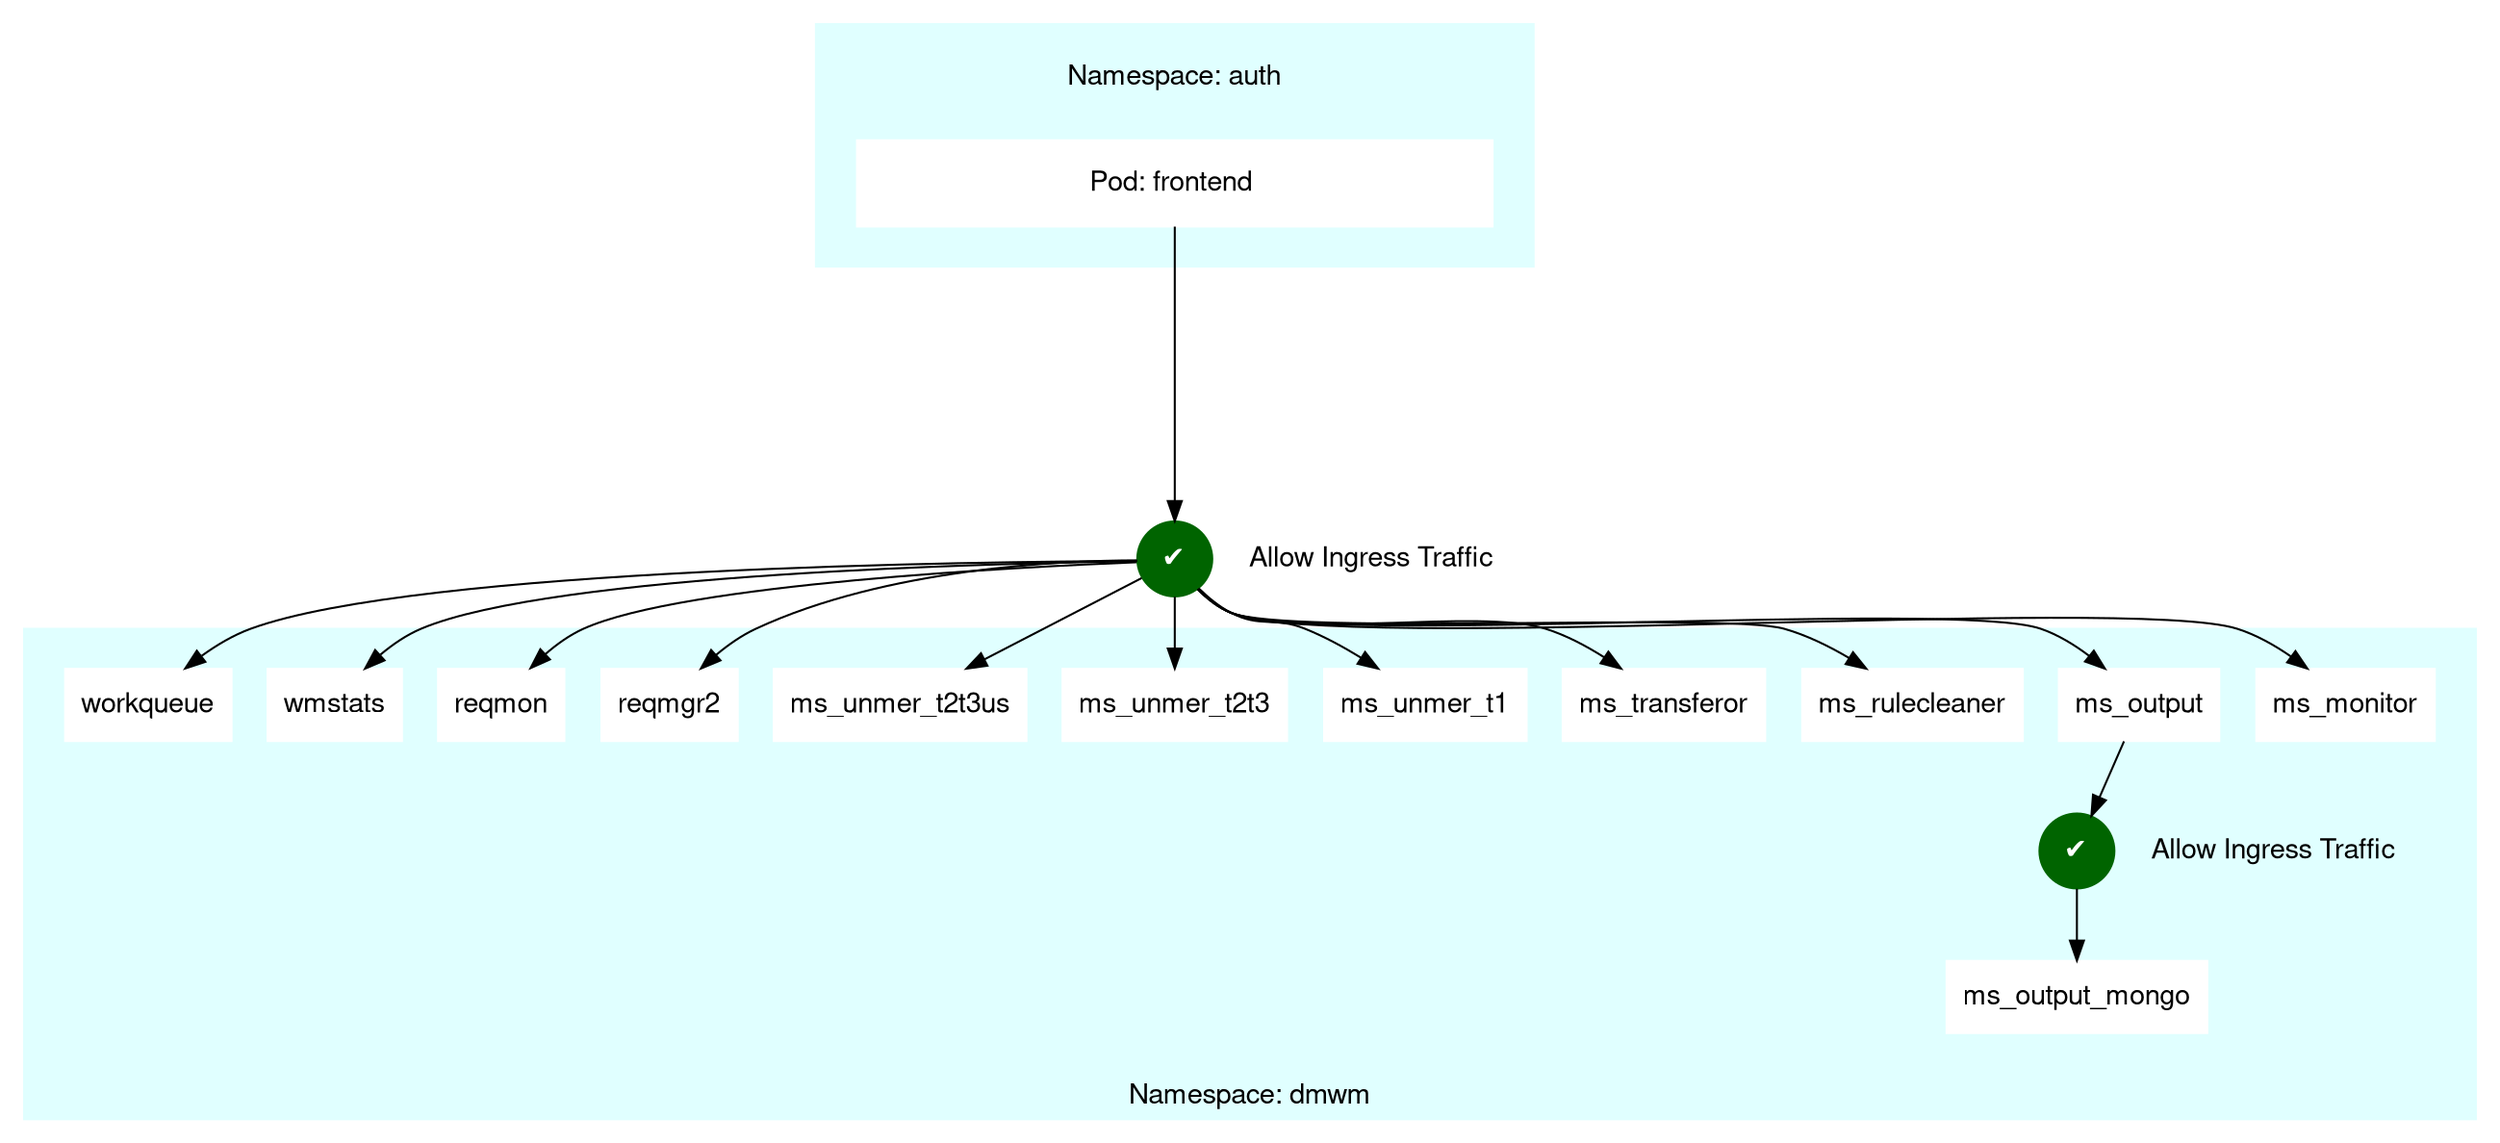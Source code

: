 digraph G {

	fontname="Helvetica,Arial,sans-serif"
	node [fontname="Helvetica,Arial,sans-serif"]
	edge [fontname="Helvetica,Arial,sans-serif"]
    node [shape=box, style=filled, color=white]

	subgraph cluster_0 {
		style=filled;
		color=lightcyan;
		node [style=filled, color=white, shape=box];
		frontend [label="    Pod: frontend     ", margin="1.4,0.2"]
		label = " \nNamespace: auth";
		labeljust="c"
		margin=20;
	}

	subgraph cluster_1 {
	    style=filled;
		color=lightcyan;
		node [style=filled, shape=box];
		label = "Namespace: dmwm";
		labelloc=b;
		labeljust="c"
		margin=20;
		
        ms_monitor[label="ms_monitor", labeljust="c"]
        ms_output[label="ms_output", labeljust="c"]
        ms_rulecleaner[label="ms_rulecleaner", labeljust="c"]
        ms_transferor[label="ms_transferor", labeljust="c"]
        ms_unmer_t1[label="ms_unmer_t1", labeljust="c"]
        ms_unmer_t2t3[label="ms_unmer_t2t3", labeljust="c"]
        ms_unmer_t2t3us[label="ms_unmer_t2t3us", labeljust="c"]
        reqmgr2[label="reqmgr2", labeljust="c"]
        reqmon[label="reqmon", labeljust="c"]
        wmstats[label="wmstats", labeljust="c"]
        workqueue[label="workqueue", labeljust="c"]
		ms_output_mongo[label="ms_output_mongo", labeljust="c"]

		subgraph cluster_5 {
			label=""
			allow_label1[color=lightcyan, margin=0, label="Allow Ingress Traffic"]
			tick1[shape=circle, style=filled, color=darkgreen, fontcolor=white label=<&#10004;>]
		}

	}
	subgraph cluster_4 {
		color=white
		allow_label[color=white, margin=0, label="Allow Ingress Traffic"]
		tick[shape=circle, style=filled, color=darkgreen, fontcolor=white label=<&#10004;>]
	}
	
	
	frontend -> tick[minlen=4]

	tick -> ms_monitor
	tick -> ms_output
	tick -> ms_rulecleaner
	tick -> ms_transferor
	tick -> ms_unmer_t1
	tick -> ms_unmer_t2t3
	tick -> ms_unmer_t2t3us
	tick -> reqmgr2
	tick -> reqmon
	tick -> wmstats
	tick -> workqueue

	ms_output -> tick1 -> ms_output_mongo


}